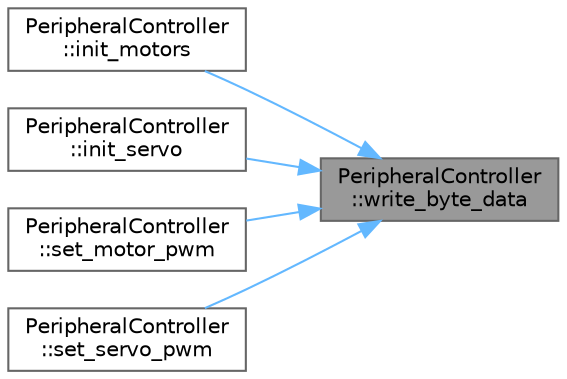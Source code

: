 digraph "PeripheralController::write_byte_data"
{
 // LATEX_PDF_SIZE
  bgcolor="transparent";
  edge [fontname=Helvetica,fontsize=10,labelfontname=Helvetica,labelfontsize=10];
  node [fontname=Helvetica,fontsize=10,shape=box,height=0.2,width=0.4];
  rankdir="RL";
  Node1 [id="Node000001",label="PeripheralController\l::write_byte_data",height=0.2,width=0.4,color="gray40", fillcolor="grey60", style="filled", fontcolor="black",tooltip="Writes a byte of data to a specific register."];
  Node1 -> Node2 [id="edge1_Node000001_Node000002",dir="back",color="steelblue1",style="solid",tooltip=" "];
  Node2 [id="Node000002",label="PeripheralController\l::init_motors",height=0.2,width=0.4,color="grey40", fillcolor="white", style="filled",URL="$classPeripheralController.html#a02a6b4c52df60909f6109a411f6e6bd5",tooltip="Initializes the motor controller."];
  Node1 -> Node3 [id="edge2_Node000001_Node000003",dir="back",color="steelblue1",style="solid",tooltip=" "];
  Node3 [id="Node000003",label="PeripheralController\l::init_servo",height=0.2,width=0.4,color="grey40", fillcolor="white", style="filled",URL="$classPeripheralController.html#a049a6c18f04e14f991f49cd4df178613",tooltip="Initializes the servo controller."];
  Node1 -> Node4 [id="edge3_Node000001_Node000004",dir="back",color="steelblue1",style="solid",tooltip=" "];
  Node4 [id="Node000004",label="PeripheralController\l::set_motor_pwm",height=0.2,width=0.4,color="grey40", fillcolor="white", style="filled",URL="$classPeripheralController.html#a812ccf8cae6f9d5e89cb02949d4839b7",tooltip="Sets the PWM value for a specific motor channel."];
  Node1 -> Node5 [id="edge4_Node000001_Node000005",dir="back",color="steelblue1",style="solid",tooltip=" "];
  Node5 [id="Node000005",label="PeripheralController\l::set_servo_pwm",height=0.2,width=0.4,color="grey40", fillcolor="white", style="filled",URL="$classPeripheralController.html#a7329bd3e4ede77e0f4ef77bb605aca2e",tooltip="Sets the PWM values for a specific servo channel."];
}
